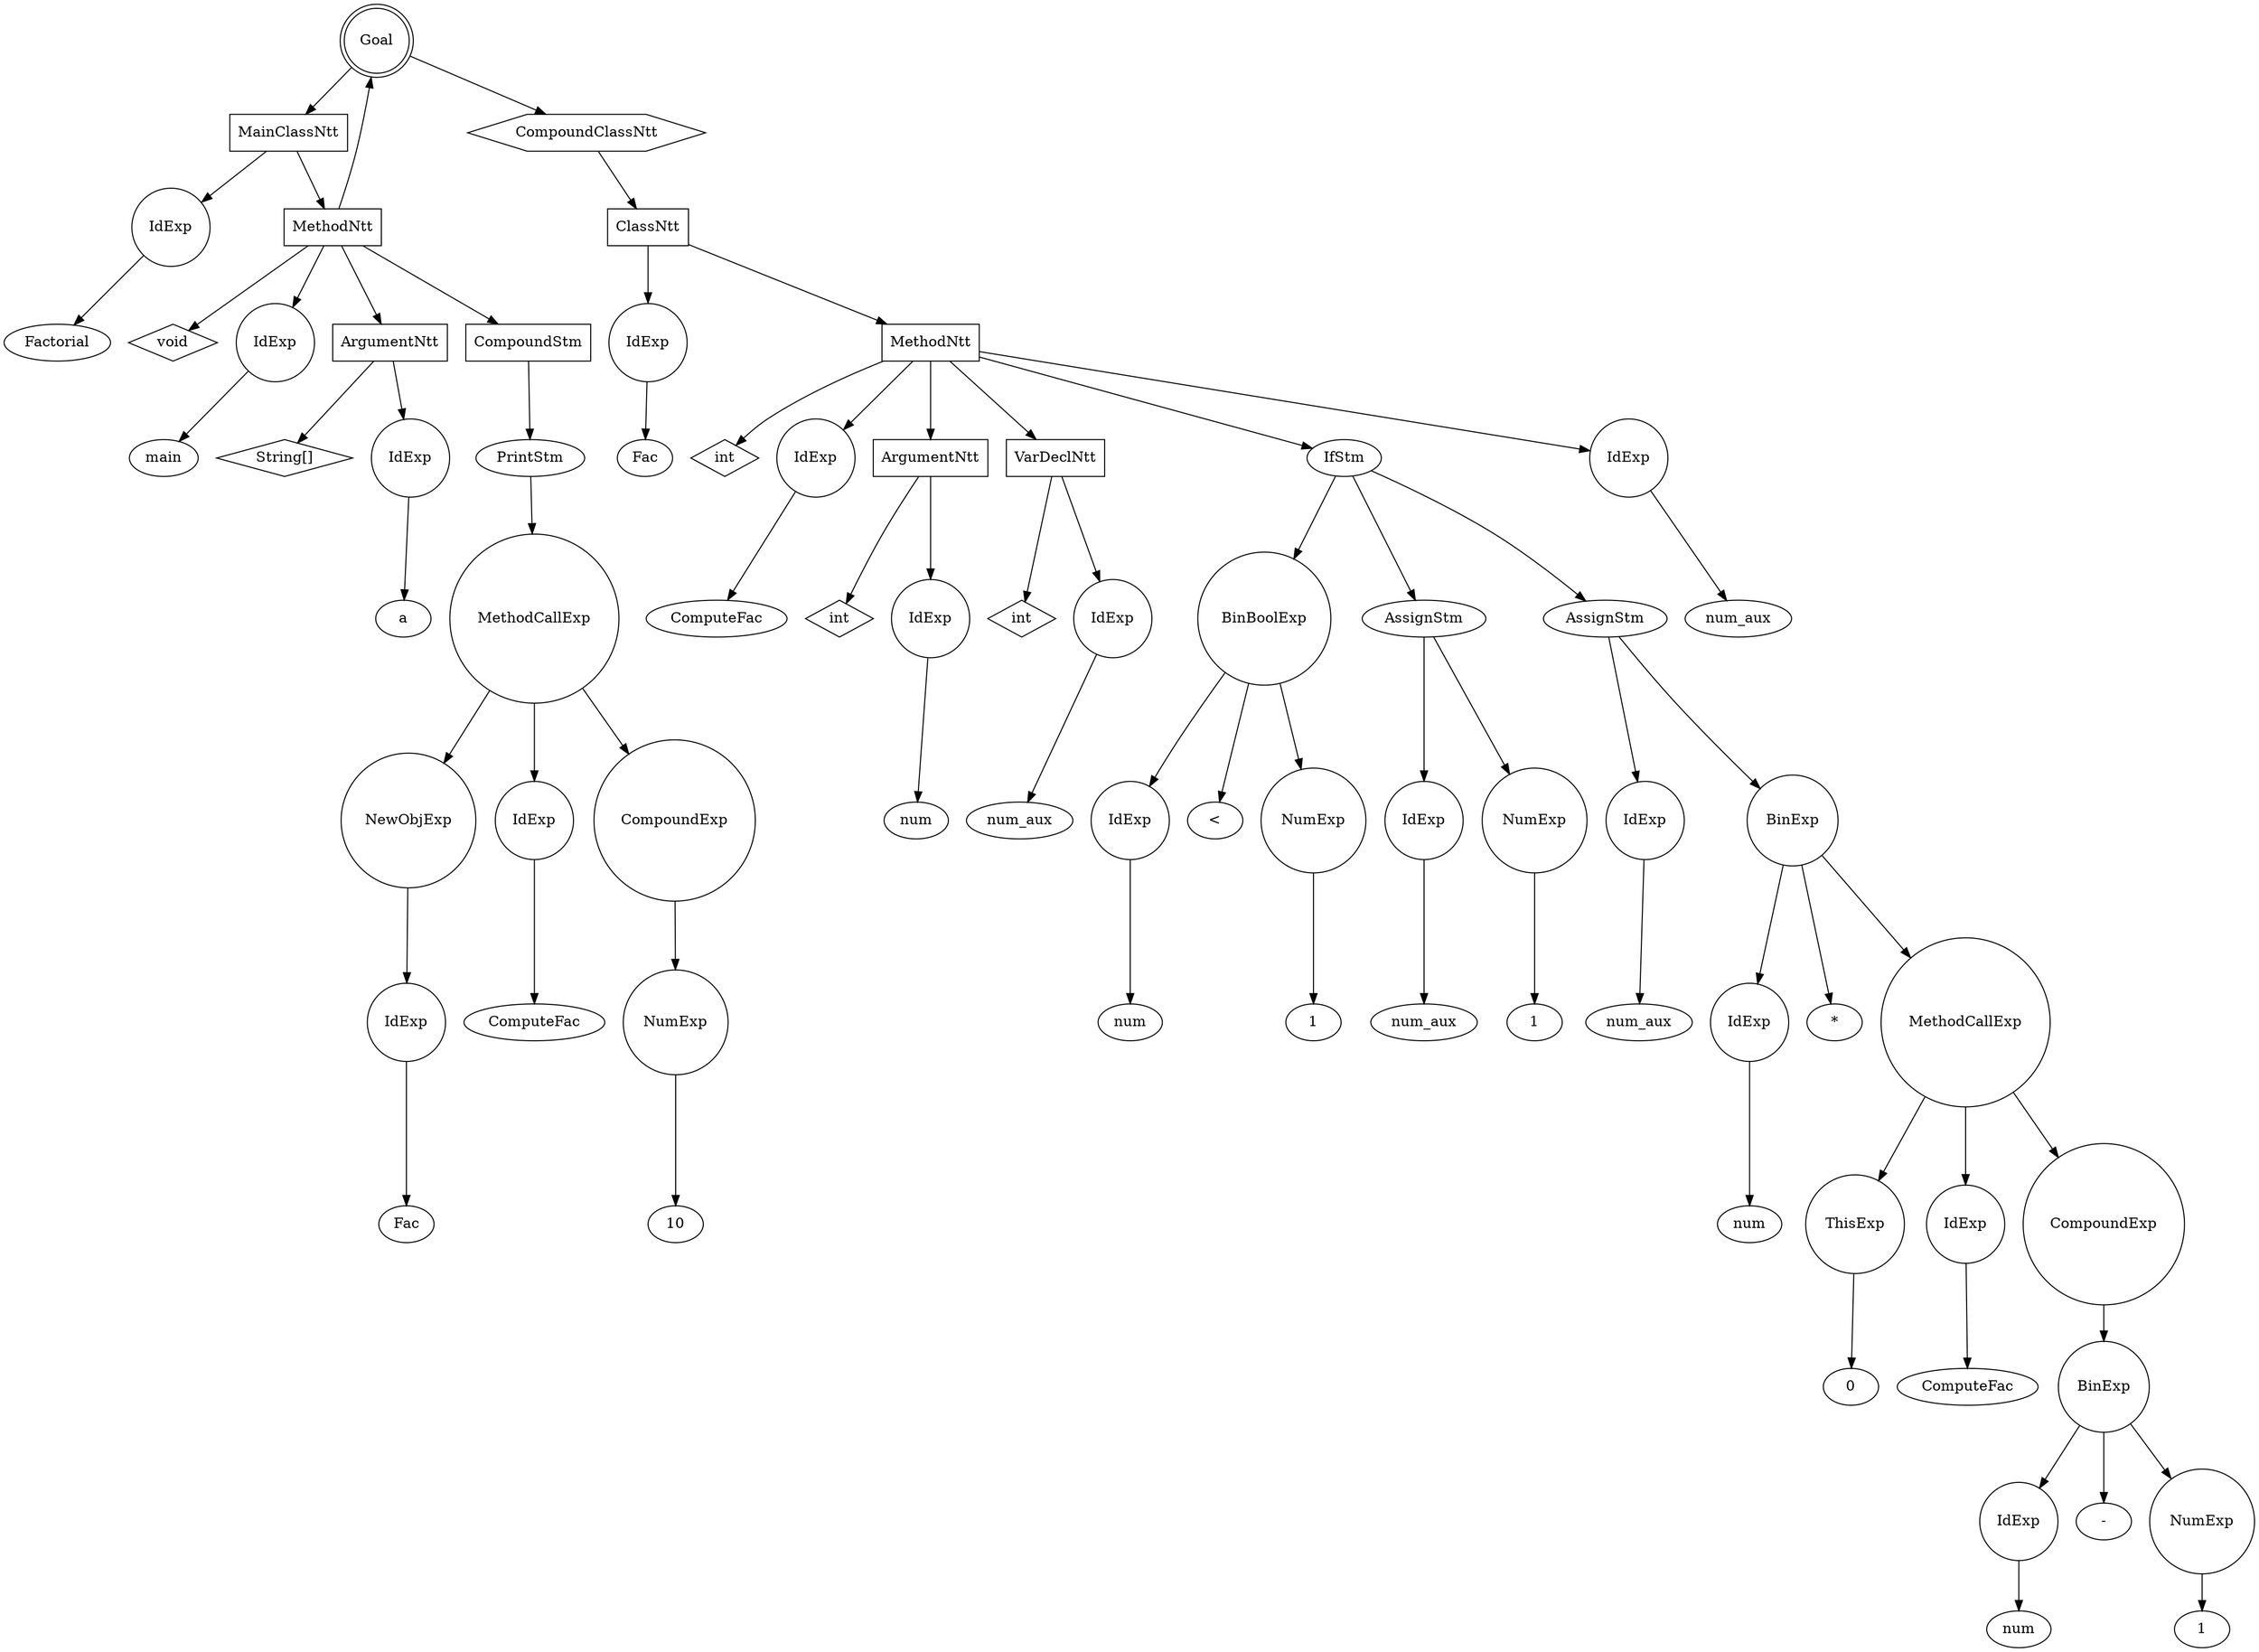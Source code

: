 digraph my_graph {
-1259339424;
-1259339424[label = "Goal", shape = "doublecircle"];
-1259339424->-1259337408;
-1259337408[label = "MainClassNtt", shape = "box"];
-1259337408->-1259336976
-1259336976[label = "IdExp", shape = "circle"];
-1259336976->-1259336960;
-1259336960[label = "Factorial"];
-1259337408->-1250949232;
-1250949232[label = "MethodNtt", shape = "box"];
-1250949232->-1259337456;
-1259337456[label = "void", shape = "diamond" ];
-1250949232->-1259337504
-1259337504[label = "IdExp", shape = "circle"];
-1259337504->-1259337488;
-1259337488[label = "main"];
-1250949232->-1259337600;
-1259337600[label = "ArgumentNtt", shape = "box"];
-1259337600->-1259337552;
-1259337552[label = "String[]", shape = "diamond" ];
-1259337600->-1259337024
-1259337024[label = "IdExp", shape = "circle"];
-1259337024->-1259337008;
-1259337008[label = "a"];
-1250949232->-1259337360;
-1259337360[label = "CompoundStm", shape = "polygon"];
-1259337360->-1261435888;
-1261435888[label = "PrintStm", shape = "ellipse"];
-1261435888->-1259337312
-1259337312[label = "MethodCallExp", shape = "circle"];
-1259337312->-1259337120
-1259337120[label = "NewObjExp", shape = "circle"];
-1259337120->-1259337072
-1259337072[label = "IdExp", shape = "circle"];
-1259337072->-1259337056;
-1259337056[label = "Fac"];
-1259337312->-1259337168
-1259337168[label = "IdExp", shape = "circle"];
-1259337168->-1259337152;
-1259337152[label = "ComputeFac"];
-1259337312->-1259337264;
-1259337264[label = "CompoundExp", shape = "circle"];
-1259337264->-1259337216
-1259337216[label = "NumExp", shape = "circle"];
-1259337216->-1259337200;
-1259337200[label = "10"];
-1250949232->-1259339424->-1259339376;
-1259339376[label = "CompoundClassNtt", shape = "hexagon"];
-1259339376->-1259339328;
-1259339328[label = "ClassNtt", shape = "box"];
-1259339328->-1259337792
-1259337792[label = "IdExp", shape = "circle"];
-1259337792->-1259337776;
-1259337776[label = "Fac"];
-1259339328->-1250949424;
-1250949424[label = "MethodNtt", shape = "box"];
-1250949424->-1259337840;
-1259337840[label = "int", shape = "diamond" ];
-1250949424->-1259337888
-1259337888[label = "IdExp", shape = "circle"];
-1259337888->-1259337872;
-1259337872[label = "ComputeFac"];
-1250949424->-1259338032;
-1259338032[label = "ArgumentNtt", shape = "box"];
-1259338032->-1259337936;
-1259337936[label = "int", shape = "diamond" ];
-1259338032->-1259337984
-1259337984[label = "IdExp", shape = "circle"];
-1259337984->-1259337968;
-1259337968[label = "num"];
-1250949424->-1259338224;
-1259338224[label = "VarDeclNtt", shape = "box"];
-1259338224->-1259338128;
-1259338128[label = "int", shape = "diamond" ];
-1259338224->-1259338176
-1259338176[label = "IdExp", shape = "circle"];
-1259338176->-1259338160;
-1259338160[label = "num_aux"];
-1250949424->-1259339136;
-1259339136[label = "IfStm", shape = "ellipse"];
-1259339136->-1259338416;
-1259338416[label = "BinBoolExp", shape = "circle"];
-1259338416->-1259338320
-1259338320[label = "IdExp", shape = "circle"];
-1259338320->-1259338304;
-1259338304[label = "num"];
-1259338416->-1259338392;
-1259338392[label = "<" ];
-1259338416->-1259338368
-1259338368[label = "NumExp", shape = "circle"];
-1259338368->-1259338352;
-1259338352[label = "1"];
-1259339136->-1259338560;
-1259338560[label = "AssignStm", shape = "ellipse"];
-1259338560->-1259338464
-1259338464[label = "IdExp", shape = "circle"];
-1259338464->-1259338448;
-1259338448[label = "num_aux"];
-1259338560->-1259338512
-1259338512[label = "NumExp", shape = "circle"];
-1259338512->-1259338496;
-1259338496[label = "1"];
-1259339136->-1259339088;
-1259339088[label = "AssignStm", shape = "ellipse"];
-1259339088->-1259338608
-1259338608[label = "IdExp", shape = "circle"];
-1259338608->-1259338592;
-1259338592[label = "num_aux"];
-1259339088->-1259339040;
-1259339040[label = "BinExp", shape = "circle"];
-1259339040->-1259338656
-1259338656[label = "IdExp", shape = "circle"];
-1259338656->-1259338640;
-1259338640[label = "num"];
-1259339040->-1259339016;
-1259339016[label = "*" ];
-1259339040->-1259338992
-1259338992[label = "MethodCallExp", shape = "circle"];
-1259338992->-1259338704
-1259338704[label = "ThisExp", shape = "circle"];
-1259338704->-1259338688;
-1259338688[label = "0"];
-1259338992->-1259338752
-1259338752[label = "IdExp", shape = "circle"];
-1259338752->-1259338736;
-1259338736[label = "ComputeFac"];
-1259338992->-1259338944;
-1259338944[label = "CompoundExp", shape = "circle"];
-1259338944->-1259338896;
-1259338896[label = "BinExp", shape = "circle"];
-1259338896->-1259338800
-1259338800[label = "IdExp", shape = "circle"];
-1259338800->-1259338784;
-1259338784[label = "num"];
-1259338896->-1259338872;
-1259338872[label = "-" ];
-1259338896->-1259338848
-1259338848[label = "NumExp", shape = "circle"];
-1259338848->-1259338832;
-1259338832[label = "1"];
-1250949424->-1259339232
-1259339232[label = "IdExp", shape = "circle"];
-1259339232->-1259339216;
-1259339216[label = "num_aux"];

}